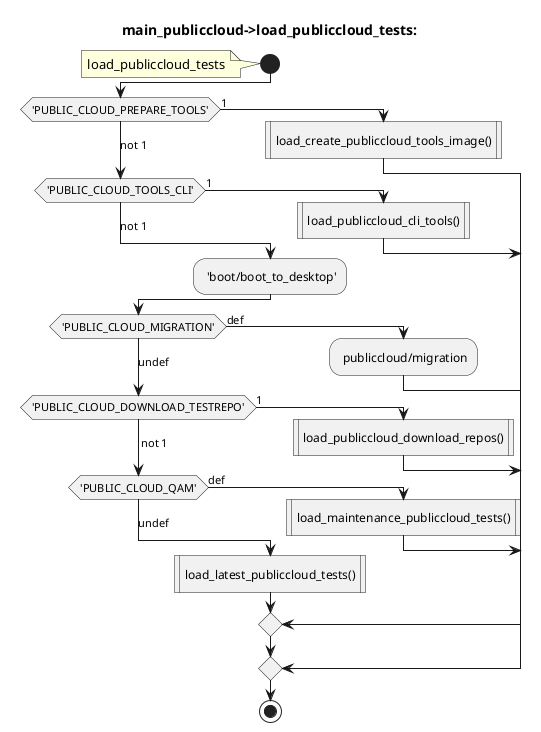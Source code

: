 @startuml

title main_publiccloud->load_publiccloud_tests:
' ========
' Description:
'  UML metalanguage of test code in:
'  https://github.com/os-autoinst/os-autoinst-distri-opensuse/blob/master/lib/main_publiccloud.pm
'    sub load_publiccloud_tests

' Author: Maurizio Dati - mdati@suse.com
' =========

!pragma useVerticalIf on

' Legend: 
' (def)   = parameter is defined has a value
' (undef) = parameter undefined or empty

start
note
load_publiccloud_tests
end note
'group load_publiccloud_tests

    if ('PUBLIC_CLOUD_PREPARE_TOOLS') then (1)
        :load_create_publiccloud_tools_image()|
        
    (not 1) elseif ('PUBLIC_CLOUD_TOOLS_CLI') then (1)
        :load_publiccloud_cli_tools()|

    else (not 1)
        : 'boot/boot_to_desktop';
        
'group After_boot

        if  ('PUBLIC_CLOUD_MIGRATION') then (def)
            : publiccloud/migration;
        (undef) elseif ('PUBLIC_CLOUD_DOWNLOAD_TESTREPO') then (1)
            :load_publiccloud_download_repos()|
        ( not 1) elseif ('PUBLIC_CLOUD_QAM') then (def)
            :load_maintenance_publiccloud_tests()|
        else (undef) 
            :load_latest_publiccloud_tests()|
        endif
'end group

    endif

'end group

stop
@enduml
